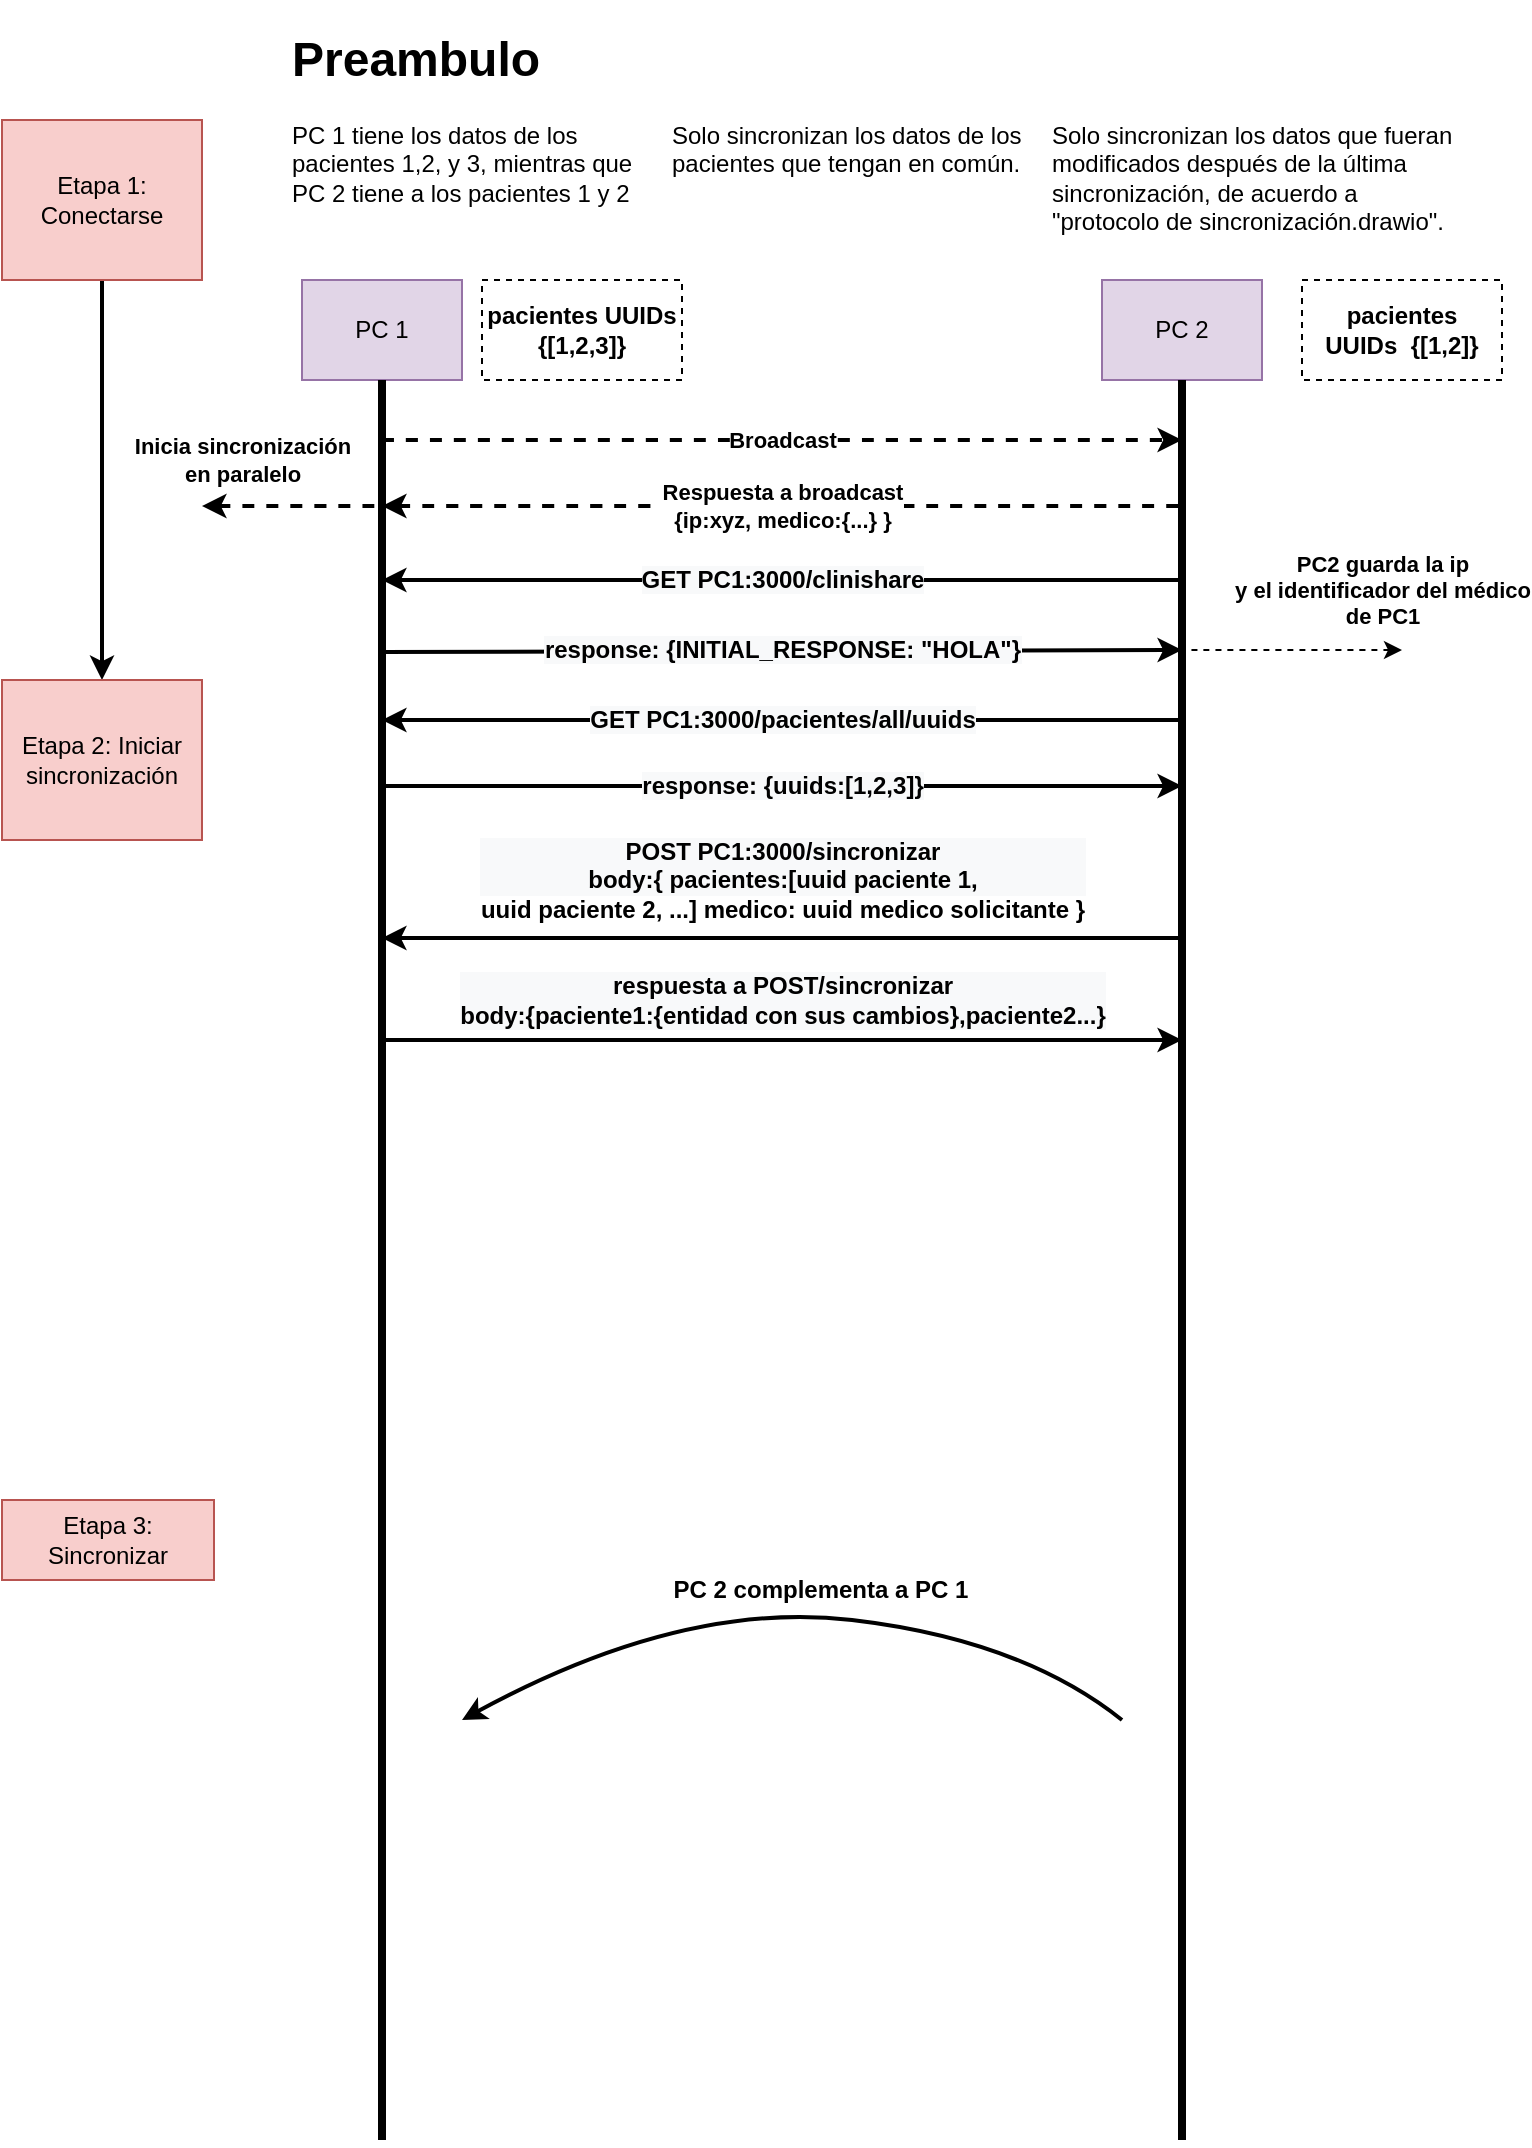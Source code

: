 <mxfile version="20.3.0" type="device"><diagram id="VLIf0nNgDkFs7TsrhZ69" name="Página-1"><mxGraphModel dx="723" dy="458" grid="1" gridSize="10" guides="1" tooltips="1" connect="1" arrows="1" fold="1" page="1" pageScale="1" pageWidth="827" pageHeight="1169" math="0" shadow="0"><root><mxCell id="0"/><mxCell id="1" parent="0"/><mxCell id="yIfQxRe4gYQ1XKwhyPl6-1" value="PC 1" style="rounded=0;whiteSpace=wrap;html=1;fillColor=#e1d5e7;strokeColor=#9673a6;" parent="1" vertex="1"><mxGeometry x="160" y="150" width="80" height="50" as="geometry"/></mxCell><mxCell id="yIfQxRe4gYQ1XKwhyPl6-2" value="PC 2" style="rounded=0;whiteSpace=wrap;html=1;fillColor=#e1d5e7;strokeColor=#9673a6;" parent="1" vertex="1"><mxGeometry x="560" y="150" width="80" height="50" as="geometry"/></mxCell><mxCell id="yIfQxRe4gYQ1XKwhyPl6-5" value="&lt;b style=&quot;font-size: 12px; background-color: rgb(248, 249, 250);&quot;&gt;response: {INITIAL_RESPONSE: &quot;HOLA&quot;}&lt;/b&gt;" style="curved=1;endArrow=classic;html=1;rounded=0;strokeWidth=2;" parent="1" edge="1"><mxGeometry y="1" width="50" height="50" relative="1" as="geometry"><mxPoint x="200" y="336" as="sourcePoint"/><mxPoint x="600" y="335" as="targetPoint"/><Array as="points"><mxPoint x="310" y="336"/></Array><mxPoint as="offset"/></mxGeometry></mxCell><mxCell id="yIfQxRe4gYQ1XKwhyPl6-6" value="&lt;b style=&quot;color: rgb(0, 0, 0); font-family: Helvetica; font-size: 12px; font-style: normal; font-variant-ligatures: normal; font-variant-caps: normal; letter-spacing: normal; orphans: 2; text-align: center; text-indent: 0px; text-transform: none; widows: 2; word-spacing: 0px; -webkit-text-stroke-width: 0px; background-color: rgb(248, 249, 250); text-decoration-thickness: initial; text-decoration-style: initial; text-decoration-color: initial;&quot;&gt;GET PC1:3000/clinishare&lt;/b&gt;" style="curved=1;endArrow=classic;html=1;rounded=0;strokeWidth=2;" parent="1" edge="1"><mxGeometry width="50" height="50" relative="1" as="geometry"><mxPoint x="600" y="300" as="sourcePoint"/><mxPoint x="200" y="300" as="targetPoint"/><Array as="points"/><mxPoint as="offset"/></mxGeometry></mxCell><mxCell id="yIfQxRe4gYQ1XKwhyPl6-7" value="Broadcast" style="curved=1;endArrow=classic;html=1;rounded=0;fontStyle=1;dashed=1;strokeWidth=2;" parent="1" edge="1"><mxGeometry width="50" height="50" relative="1" as="geometry"><mxPoint x="200" y="230" as="sourcePoint"/><mxPoint x="600" y="230" as="targetPoint"/><Array as="points"/><mxPoint as="offset"/></mxGeometry></mxCell><mxCell id="otS7DoqrIe1z6ZRegbrH-11" style="edgeStyle=orthogonalEdgeStyle;rounded=0;orthogonalLoop=1;jettySize=auto;html=1;strokeWidth=2;" edge="1" parent="1" source="yIfQxRe4gYQ1XKwhyPl6-14" target="yIfQxRe4gYQ1XKwhyPl6-26"><mxGeometry relative="1" as="geometry"/></mxCell><mxCell id="yIfQxRe4gYQ1XKwhyPl6-14" value="Etapa 1: Conectarse" style="text;html=1;strokeColor=#b85450;fillColor=#f8cecc;align=center;verticalAlign=middle;whiteSpace=wrap;rounded=0;" parent="1" vertex="1"><mxGeometry x="10" y="70" width="100" height="80" as="geometry"/></mxCell><mxCell id="yIfQxRe4gYQ1XKwhyPl6-18" value="&lt;div style=&quot;color: rgb(0, 0, 0); font-family: Helvetica; font-size: 12px; font-style: normal; font-variant-ligatures: normal; font-variant-caps: normal; font-weight: 400; letter-spacing: normal; orphans: 2; text-align: center; text-indent: 0px; text-transform: none; widows: 2; word-spacing: 0px; -webkit-text-stroke-width: 0px; background-color: rgb(248, 249, 250); text-decoration-thickness: initial; text-decoration-style: initial; text-decoration-color: initial;&quot;&gt;&lt;b&gt;POST PC1:3000/sincronizar&lt;/b&gt;&lt;/div&gt;&lt;div style=&quot;color: rgb(0, 0, 0); font-family: Helvetica; font-size: 12px; font-style: normal; font-variant-ligatures: normal; font-variant-caps: normal; font-weight: 400; letter-spacing: normal; orphans: 2; text-align: center; text-indent: 0px; text-transform: none; widows: 2; word-spacing: 0px; -webkit-text-stroke-width: 0px; background-color: rgb(248, 249, 250); text-decoration-thickness: initial; text-decoration-style: initial; text-decoration-color: initial;&quot;&gt;&lt;b&gt;body:{ pacientes:[uuid paciente 1,&lt;/b&gt;&lt;/div&gt;&lt;b style=&quot;font-size: 12px;&quot;&gt;uuid paciente 2, ...&lt;/b&gt;&lt;b style=&quot;font-size: 12px;&quot;&gt;] medico: uuid medico solicitante }&lt;/b&gt;&lt;b style=&quot;font-size: 12px;&quot;&gt;&lt;br&gt;&lt;/b&gt;" style="curved=1;endArrow=classic;html=1;rounded=0;strokeWidth=2;" parent="1" edge="1"><mxGeometry y="-29" width="50" height="50" relative="1" as="geometry"><mxPoint x="600" y="479" as="sourcePoint"/><mxPoint x="200" y="479" as="targetPoint"/><Array as="points"/><mxPoint as="offset"/></mxGeometry></mxCell><mxCell id="yIfQxRe4gYQ1XKwhyPl6-19" value="&lt;b style=&quot;color: rgb(0, 0, 0); font-family: Helvetica; font-size: 12px; font-style: normal; font-variant-ligatures: normal; font-variant-caps: normal; letter-spacing: normal; orphans: 2; text-align: center; text-indent: 0px; text-transform: none; widows: 2; word-spacing: 0px; -webkit-text-stroke-width: 0px; background-color: rgb(248, 249, 250); text-decoration-thickness: initial; text-decoration-style: initial; text-decoration-color: initial;&quot;&gt;response: {uuids:[1,2,3]}&lt;/b&gt;" style="curved=1;endArrow=classic;html=1;rounded=0;strokeWidth=2;" parent="1" edge="1"><mxGeometry width="50" height="50" relative="1" as="geometry"><mxPoint x="200" y="403" as="sourcePoint"/><mxPoint x="600" y="403" as="targetPoint"/><Array as="points"><mxPoint x="310" y="403"/><mxPoint x="520" y="403"/></Array></mxGeometry></mxCell><mxCell id="yIfQxRe4gYQ1XKwhyPl6-20" value="&lt;b style=&quot;color: rgb(0, 0, 0); font-family: Helvetica; font-size: 12px; font-style: normal; font-variant-ligatures: normal; font-variant-caps: normal; letter-spacing: normal; orphans: 2; text-align: center; text-indent: 0px; text-transform: none; widows: 2; word-spacing: 0px; -webkit-text-stroke-width: 0px; background-color: rgb(248, 249, 250); text-decoration-thickness: initial; text-decoration-style: initial; text-decoration-color: initial;&quot;&gt;GET PC1:3000/pacientes/all/uuids&lt;/b&gt;" style="endArrow=classic;html=1;rounded=0;strokeWidth=2;" parent="1" edge="1"><mxGeometry width="50" height="50" relative="1" as="geometry"><mxPoint x="600" y="370" as="sourcePoint"/><mxPoint x="200" y="370" as="targetPoint"/></mxGeometry></mxCell><mxCell id="yIfQxRe4gYQ1XKwhyPl6-26" value="Etapa 2: Iniciar sincronización" style="text;html=1;strokeColor=#b85450;fillColor=#f8cecc;align=center;verticalAlign=middle;whiteSpace=wrap;rounded=0;" parent="1" vertex="1"><mxGeometry x="10" y="350" width="100" height="80" as="geometry"/></mxCell><mxCell id="yIfQxRe4gYQ1XKwhyPl6-29" value="" style="curved=1;endArrow=classic;html=1;rounded=0;exitX=0.25;exitY=0;exitDx=0;exitDy=0;entryX=0.75;entryY=0;entryDx=0;entryDy=0;strokeWidth=2;" parent="1" edge="1"><mxGeometry width="50" height="50" relative="1" as="geometry"><mxPoint x="570" y="870" as="sourcePoint"/><mxPoint x="240" y="870" as="targetPoint"/><Array as="points"><mxPoint x="520" y="830"/><mxPoint x="350" y="810"/></Array></mxGeometry></mxCell><mxCell id="yIfQxRe4gYQ1XKwhyPl6-32" value="&lt;b&gt;PC 2 complementa a PC 1&lt;/b&gt;" style="text;html=1;strokeColor=none;fillColor=none;align=center;verticalAlign=middle;whiteSpace=wrap;rounded=0;" parent="1" vertex="1"><mxGeometry x="328.75" y="790" width="181.25" height="30" as="geometry"/></mxCell><mxCell id="yIfQxRe4gYQ1XKwhyPl6-35" value="Etapa 3: Sincronizar" style="text;html=1;strokeColor=#b85450;fillColor=#f8cecc;align=center;verticalAlign=middle;whiteSpace=wrap;rounded=0;" parent="1" vertex="1"><mxGeometry x="10" y="760" width="106" height="40" as="geometry"/></mxCell><mxCell id="yIfQxRe4gYQ1XKwhyPl6-36" value="&lt;div style=&quot;color: rgb(0, 0, 0); font-family: Helvetica; font-size: 12px; font-style: normal; font-variant-ligatures: normal; font-variant-caps: normal; font-weight: 400; letter-spacing: normal; orphans: 2; text-align: center; text-indent: 0px; text-transform: none; widows: 2; word-spacing: 0px; -webkit-text-stroke-width: 0px; background-color: rgb(248, 249, 250); text-decoration-thickness: initial; text-decoration-style: initial; text-decoration-color: initial;&quot;&gt;&lt;b&gt;respuesta a POST/sincronizar&lt;/b&gt;&lt;/div&gt;&lt;div style=&quot;color: rgb(0, 0, 0); font-family: Helvetica; font-size: 12px; font-style: normal; font-variant-ligatures: normal; font-variant-caps: normal; font-weight: 400; letter-spacing: normal; orphans: 2; text-align: center; text-indent: 0px; text-transform: none; widows: 2; word-spacing: 0px; -webkit-text-stroke-width: 0px; background-color: rgb(248, 249, 250); text-decoration-thickness: initial; text-decoration-style: initial; text-decoration-color: initial;&quot;&gt;&lt;b&gt;body:{paciente1:{entidad con sus cambios},paciente2...}&lt;/b&gt;&lt;/div&gt;" style="endArrow=classic;html=1;rounded=0;strokeWidth=2;" parent="1" edge="1"><mxGeometry y="20" width="50" height="50" relative="1" as="geometry"><mxPoint x="200" y="530" as="sourcePoint"/><mxPoint x="600" y="530" as="targetPoint"/><mxPoint as="offset"/></mxGeometry></mxCell><mxCell id="yIfQxRe4gYQ1XKwhyPl6-39" value="&lt;b&gt;pacientes UUIDs&amp;nbsp;&lt;/b&gt;&lt;b&gt;&amp;nbsp;{[1,2]}&lt;/b&gt;" style="rounded=0;whiteSpace=wrap;html=1;dashed=1;" parent="1" vertex="1"><mxGeometry x="660" y="150" width="100" height="50" as="geometry"/></mxCell><mxCell id="Yra20irXhIswDzHAr19r-3" value="Respuesta a broadcast&lt;br&gt;{ip:xyz, medico:{...} }" style="curved=1;endArrow=none;html=1;rounded=0;fontStyle=1;dashed=1;startArrow=classic;startFill=1;endFill=0;strokeWidth=2;" parent="1" edge="1"><mxGeometry width="50" height="50" relative="1" as="geometry"><mxPoint x="200" y="263" as="sourcePoint"/><mxPoint x="600" y="263" as="targetPoint"/><Array as="points"><mxPoint x="310" y="263"/></Array><mxPoint as="offset"/></mxGeometry></mxCell><mxCell id="otS7DoqrIe1z6ZRegbrH-2" value="" style="endArrow=none;html=1;rounded=0;exitX=0.5;exitY=1;exitDx=0;exitDy=0;strokeWidth=4;" edge="1" parent="1" source="yIfQxRe4gYQ1XKwhyPl6-1"><mxGeometry width="50" height="50" relative="1" as="geometry"><mxPoint x="230" y="260" as="sourcePoint"/><mxPoint x="200" y="1080" as="targetPoint"/></mxGeometry></mxCell><mxCell id="otS7DoqrIe1z6ZRegbrH-4" value="" style="endArrow=none;html=1;rounded=0;exitX=0.5;exitY=1;exitDx=0;exitDy=0;strokeWidth=4;" edge="1" parent="1"><mxGeometry width="50" height="50" relative="1" as="geometry"><mxPoint x="600" y="200" as="sourcePoint"/><mxPoint x="600" y="1080" as="targetPoint"/></mxGeometry></mxCell><mxCell id="otS7DoqrIe1z6ZRegbrH-5" value="Inicia sincronización&lt;br&gt;en paralelo" style="curved=1;endArrow=none;html=1;rounded=0;fontStyle=1;dashed=1;startArrow=classic;startFill=1;endFill=0;strokeWidth=2;" edge="1" parent="1"><mxGeometry x="-0.556" y="23" width="50" height="50" relative="1" as="geometry"><mxPoint x="110" y="263" as="sourcePoint"/><mxPoint x="200" y="263" as="targetPoint"/><Array as="points"/><mxPoint as="offset"/></mxGeometry></mxCell><mxCell id="otS7DoqrIe1z6ZRegbrH-6" value="PC2 guarda la ip&lt;br&gt;y el identificador del médico&lt;br&gt;de PC1" style="curved=1;endArrow=none;html=1;rounded=0;fontStyle=1;dashed=1;startArrow=classic;startFill=1;endFill=0;" edge="1" parent="1"><mxGeometry x="-0.818" y="-30" width="50" height="50" relative="1" as="geometry"><mxPoint x="710" y="335" as="sourcePoint"/><mxPoint x="600" y="335" as="targetPoint"/><Array as="points"/><mxPoint as="offset"/></mxGeometry></mxCell><mxCell id="otS7DoqrIe1z6ZRegbrH-8" value="&lt;h1&gt;Preambulo&lt;/h1&gt;&lt;p&gt;PC 1 tiene los datos de los pacientes 1,2, y 3, mientras que PC 2 tiene a los pacientes 1 y 2&lt;/p&gt;" style="text;html=1;strokeColor=none;fillColor=none;spacing=5;spacingTop=-20;whiteSpace=wrap;overflow=hidden;rounded=0;" vertex="1" parent="1"><mxGeometry x="150" y="20" width="190" height="120" as="geometry"/></mxCell><mxCell id="otS7DoqrIe1z6ZRegbrH-14" value="&lt;b&gt;pacientes UUIDs {[1,2,3]}&lt;/b&gt;" style="rounded=0;whiteSpace=wrap;html=1;dashed=1;" vertex="1" parent="1"><mxGeometry x="250" y="150" width="100" height="50" as="geometry"/></mxCell><mxCell id="otS7DoqrIe1z6ZRegbrH-15" value="&lt;h1&gt;&lt;br&gt;&lt;/h1&gt;&lt;p&gt;Solo sincronizan los datos de los pacientes que tengan en común.&lt;/p&gt;" style="text;html=1;strokeColor=none;fillColor=none;spacing=5;spacingTop=-20;whiteSpace=wrap;overflow=hidden;rounded=0;" vertex="1" parent="1"><mxGeometry x="340" y="20" width="190" height="120" as="geometry"/></mxCell><mxCell id="otS7DoqrIe1z6ZRegbrH-16" value="&lt;h1&gt;&lt;br&gt;&lt;/h1&gt;&lt;p&gt;Solo sincronizan los datos que fueran modificados después de la última sincronización, de acuerdo a &quot;protocolo de sincronización.drawio&quot;.&lt;/p&gt;" style="text;html=1;strokeColor=none;fillColor=none;spacing=5;spacingTop=-20;whiteSpace=wrap;overflow=hidden;rounded=0;" vertex="1" parent="1"><mxGeometry x="530" y="20" width="210" height="120" as="geometry"/></mxCell></root></mxGraphModel></diagram></mxfile>